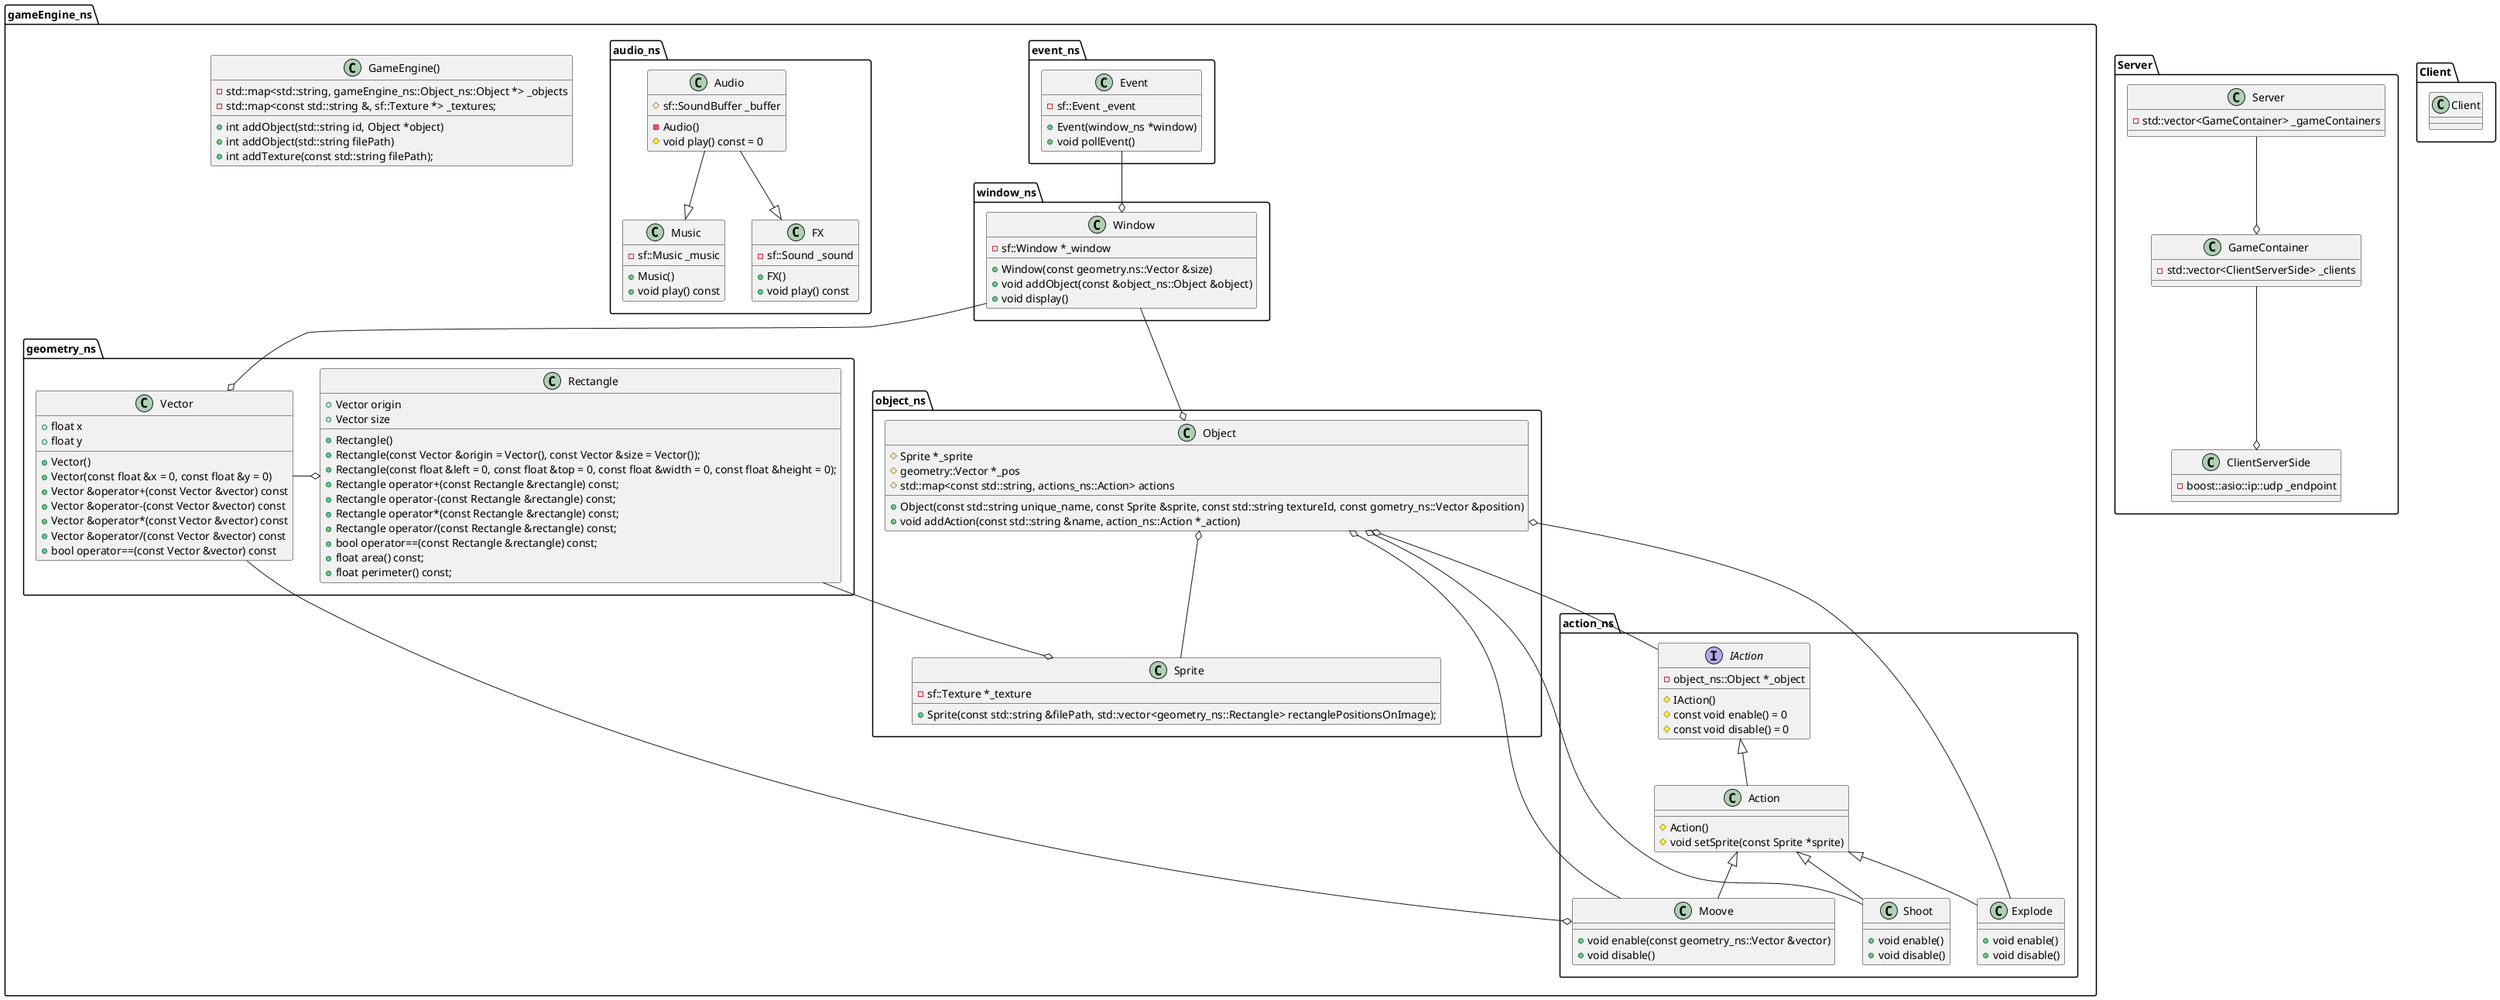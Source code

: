 @startuml R-Type Diagramm Class

package Server {

    class ClientServerSide {
       - boost::asio::ip::udp _endpoint
    }

    GameContainer --o ClientServerSide
    class GameContainer  {
        - std::vector<ClientServerSide> _clients
    }

    Server --o GameContainer
    class Server {
        - std::vector<GameContainer> _gameContainers
    }
}

namespace Client {

    class Client {

    }

}



namespace gameEngine_ns {

    class GameEngine() {
        - std::map<std::string, gameEngine_ns::Object_ns::Object *> _objects
        - std::map<const std::string &, sf::Texture *> _textures;

        + int addObject(std::string id, Object *object)
        + int addObject(std::string filePath)
        + int addTexture(const std::string filePath);
    }

    namespace action_ns {

        interface IAction {
            - object_ns::Object *_object

            # IAction()
            # const void enable() = 0
            # const void disable() = 0
        }

        gameEngine_ns.action_ns.Action -up-|> gameEngine_ns.action_ns.IAction
        class Action {
            # Action()
            # void setSprite(const Sprite *sprite)
        }

        Explode -up-|> gameEngine_ns.action_ns.Action
        class Explode {
            
            + void enable()
            + void disable()

        }

        Shoot -up-|> gameEngine_ns.action_ns.Action
        class Shoot {
            + void enable()
            + void disable()
        }

        Moove -up-|> gameEngine_ns.action_ns.Action
        class Moove {
            + void enable(const geometry_ns::Vector &vector)
            + void disable()
        }
    }
    
    namespace event_ns {
        class Event {
            - sf::Event _event

            + Event(window_ns *window)
            + void pollEvent()
        }
    }

    namespace audio_ns {

        Audio -down-|> gameEngine_ns.audio_ns.Music
        Audio -down-|> gameEngine_ns.audio_ns.FX
        class Audio {
            # sf::SoundBuffer _buffer

            - Audio()
            # void play() const = 0
        }


        class FX {
            - sf::Sound _sound
            
            + FX()
            + void play() const
        }

        class Music {
            - sf::Music _music
            
            + Music()
            + void play() const
        }
    }

    namespace object_ns {

        class Sprite {
            - sf::Texture *_texture

             +Sprite(const std::string &filePath, std::vector<geometry_ns::Rectangle> rectanglePositionsOnImage);
        }

        gameEngine_ns.object_ns.Object o-- gameEngine_ns.action_ns.IAction
        gameEngine_ns.object_ns.Object o-- gameEngine_ns.action_ns.Moove
        gameEngine_ns.object_ns.Object o-- gameEngine_ns.action_ns.Explode
        gameEngine_ns.object_ns.Object o-- gameEngine_ns.action_ns.Shoot
        gameEngine_ns.object_ns.Object o-down- gameEngine_ns.object_ns.Sprite
        class Object {
            # Sprite *_sprite
            # geometry::Vector *_pos
            # std::map<const std::string, actions_ns::Action> actions

            + Object(const std::string unique_name, const Sprite &sprite, const std::string textureId, const gometry_ns::Vector &position)
            + void addAction(const std::string &name, action_ns::Action *_action)
        }
    }
          
    namespace geometry_ns {
        gameEngine_ns.geometry_ns.Vector -left-o Rectangle
        gameEngine_ns.geometry_ns.Vector --o gameEngine_ns.action_ns.Moove
        class Vector {
            + float x
            + float y

            + Vector()
            + Vector(const float &x = 0, const float &y = 0)
            + Vector &operator+(const Vector &vector) const
            + Vector &operator-(const Vector &vector) const
            + Vector &operator*(const Vector &vector) const
            + Vector &operator/(const Vector &vector) const
            + bool operator==(const Vector &vector) const          
        }

        gameEngine_ns.geometry_ns.Rectangle --o gameEngine_ns.object_ns.Sprite
        class Rectangle {
            + Vector origin
            + Vector size

            + Rectangle()
            + Rectangle(const Vector &origin = Vector(), const Vector &size = Vector());
            + Rectangle(const float &left = 0, const float &top = 0, const float &width = 0, const float &height = 0);
            + Rectangle operator+(const Rectangle &rectangle) const;
            + Rectangle operator-(const Rectangle &rectangle) const;
            + Rectangle operator*(const Rectangle &rectangle) const;
            + Rectangle operator/(const Rectangle &rectangle) const;
            + bool operator==(const Rectangle &rectangle) const;
            + float area() const;
            + float perimeter() const;
        }
    }

    namespace window_ns {
        gameEngine_ns.window_ns.Window --o gameEngine_ns.geometry_ns.Vector
        gameEngine_ns.window_ns.Window --o gameEngine_ns.object_ns.Object
        gameEngine_ns.event_ns.Event --o gameEngine_ns.window_ns.Window
        class Window {
            - sf::Window *_window

            + Window(const geometry.ns::Vector &size)
            + void addObject(const &object_ns::Object &object)
            + void display()
        }
    }
}

@enduml
